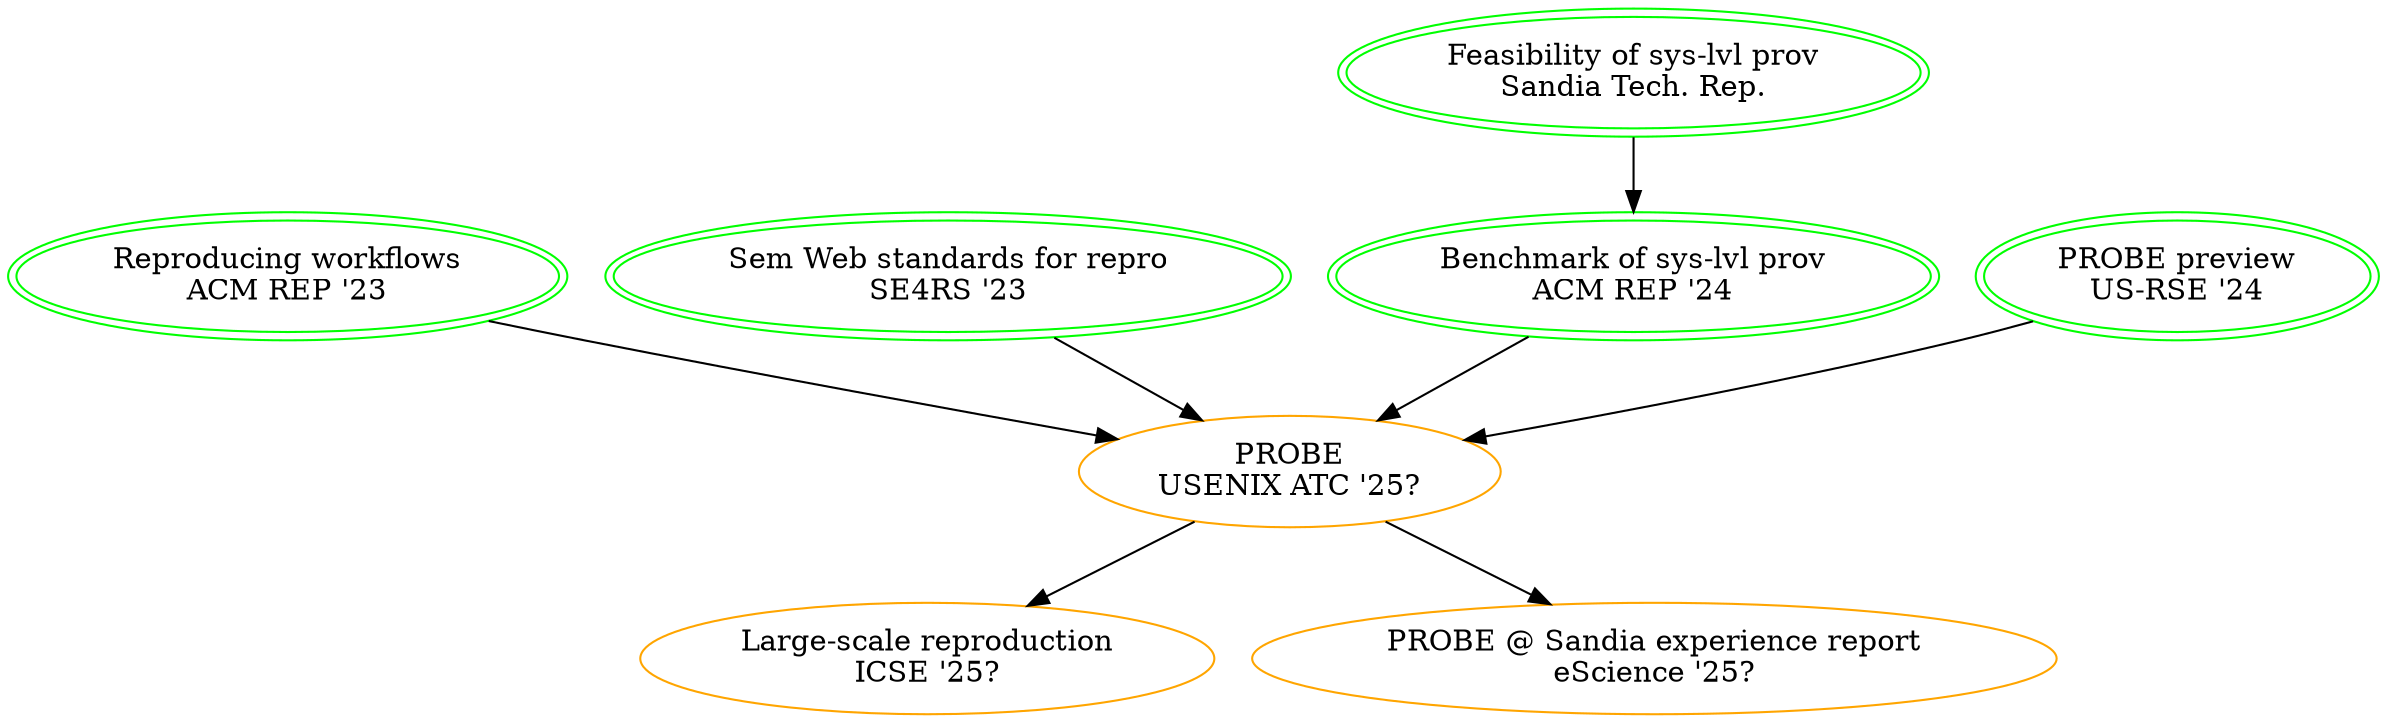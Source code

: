 #  dot -Tsvg -omy_work.svg my_work.dot
digraph G {
  wf [label="Reproducing workflows\nACM REP '23" color="green" peripheries=2];
  standards [label="Sem Web standards for repro\nSE4RS '23" color="green" peripheries=2];
  feasibility [label="Feasibility of sys-lvl prov\nSandia Tech. Rep." color="green" peripheries=2];
  bench [label="Benchmark of sys-lvl prov\nACM REP '24" color="green" peripheries=2];

  PROBE [label="PROBE\nUSENIX ATC '25?" color="orange"];
  PROBE_preview [label="PROBE preview\nUS-RSE '24" color="green" peripheries=2];

  copr [label="Large-scale reproduction\nICSE '25?" color="orange"]
  sandia_ex [label="PROBE @ Sandia experience report\neScience '25?" color="orange"]

  {wf, standards, bench, PROBE_preview} -> PROBE -> {copr, sandia_ex};
  feasibility -> bench;
}
